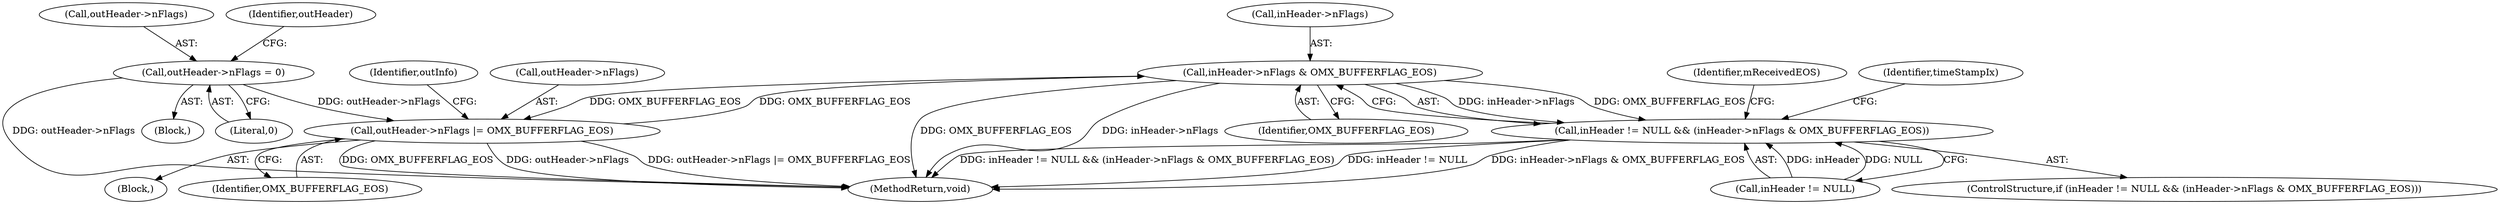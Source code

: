 digraph "0_Android_918eeaa29d99d257282fafec931b4bda0e3bae12_1@pointer" {
"1000225" [label="(Call,inHeader->nFlags & OMX_BUFFERFLAG_EOS)"];
"1000522" [label="(Call,outHeader->nFlags |= OMX_BUFFERFLAG_EOS)"];
"1000205" [label="(Call,outHeader->nFlags = 0)"];
"1000225" [label="(Call,inHeader->nFlags & OMX_BUFFERFLAG_EOS)"];
"1000221" [label="(Call,inHeader != NULL && (inHeader->nFlags & OMX_BUFFERFLAG_EOS))"];
"1000205" [label="(Call,outHeader->nFlags = 0)"];
"1000225" [label="(Call,inHeader->nFlags & OMX_BUFFERFLAG_EOS)"];
"1000221" [label="(Call,inHeader != NULL && (inHeader->nFlags & OMX_BUFFERFLAG_EOS))"];
"1000164" [label="(Block,)"];
"1000523" [label="(Call,outHeader->nFlags)"];
"1000212" [label="(Identifier,outHeader)"];
"1000206" [label="(Call,outHeader->nFlags)"];
"1000516" [label="(Block,)"];
"1000257" [label="(Identifier,timeStampIx)"];
"1000529" [label="(Identifier,outInfo)"];
"1000229" [label="(Identifier,OMX_BUFFERFLAG_EOS)"];
"1000526" [label="(Identifier,OMX_BUFFERFLAG_EOS)"];
"1000220" [label="(ControlStructure,if (inHeader != NULL && (inHeader->nFlags & OMX_BUFFERFLAG_EOS)))"];
"1000232" [label="(Identifier,mReceivedEOS)"];
"1000226" [label="(Call,inHeader->nFlags)"];
"1000222" [label="(Call,inHeader != NULL)"];
"1000209" [label="(Literal,0)"];
"1000563" [label="(MethodReturn,void)"];
"1000522" [label="(Call,outHeader->nFlags |= OMX_BUFFERFLAG_EOS)"];
"1000225" -> "1000221"  [label="AST: "];
"1000225" -> "1000229"  [label="CFG: "];
"1000226" -> "1000225"  [label="AST: "];
"1000229" -> "1000225"  [label="AST: "];
"1000221" -> "1000225"  [label="CFG: "];
"1000225" -> "1000563"  [label="DDG: inHeader->nFlags"];
"1000225" -> "1000563"  [label="DDG: OMX_BUFFERFLAG_EOS"];
"1000225" -> "1000221"  [label="DDG: inHeader->nFlags"];
"1000225" -> "1000221"  [label="DDG: OMX_BUFFERFLAG_EOS"];
"1000522" -> "1000225"  [label="DDG: OMX_BUFFERFLAG_EOS"];
"1000225" -> "1000522"  [label="DDG: OMX_BUFFERFLAG_EOS"];
"1000522" -> "1000516"  [label="AST: "];
"1000522" -> "1000526"  [label="CFG: "];
"1000523" -> "1000522"  [label="AST: "];
"1000526" -> "1000522"  [label="AST: "];
"1000529" -> "1000522"  [label="CFG: "];
"1000522" -> "1000563"  [label="DDG: outHeader->nFlags |= OMX_BUFFERFLAG_EOS"];
"1000522" -> "1000563"  [label="DDG: OMX_BUFFERFLAG_EOS"];
"1000522" -> "1000563"  [label="DDG: outHeader->nFlags"];
"1000205" -> "1000522"  [label="DDG: outHeader->nFlags"];
"1000205" -> "1000164"  [label="AST: "];
"1000205" -> "1000209"  [label="CFG: "];
"1000206" -> "1000205"  [label="AST: "];
"1000209" -> "1000205"  [label="AST: "];
"1000212" -> "1000205"  [label="CFG: "];
"1000205" -> "1000563"  [label="DDG: outHeader->nFlags"];
"1000221" -> "1000220"  [label="AST: "];
"1000221" -> "1000222"  [label="CFG: "];
"1000222" -> "1000221"  [label="AST: "];
"1000232" -> "1000221"  [label="CFG: "];
"1000257" -> "1000221"  [label="CFG: "];
"1000221" -> "1000563"  [label="DDG: inHeader->nFlags & OMX_BUFFERFLAG_EOS"];
"1000221" -> "1000563"  [label="DDG: inHeader != NULL && (inHeader->nFlags & OMX_BUFFERFLAG_EOS)"];
"1000221" -> "1000563"  [label="DDG: inHeader != NULL"];
"1000222" -> "1000221"  [label="DDG: inHeader"];
"1000222" -> "1000221"  [label="DDG: NULL"];
}
